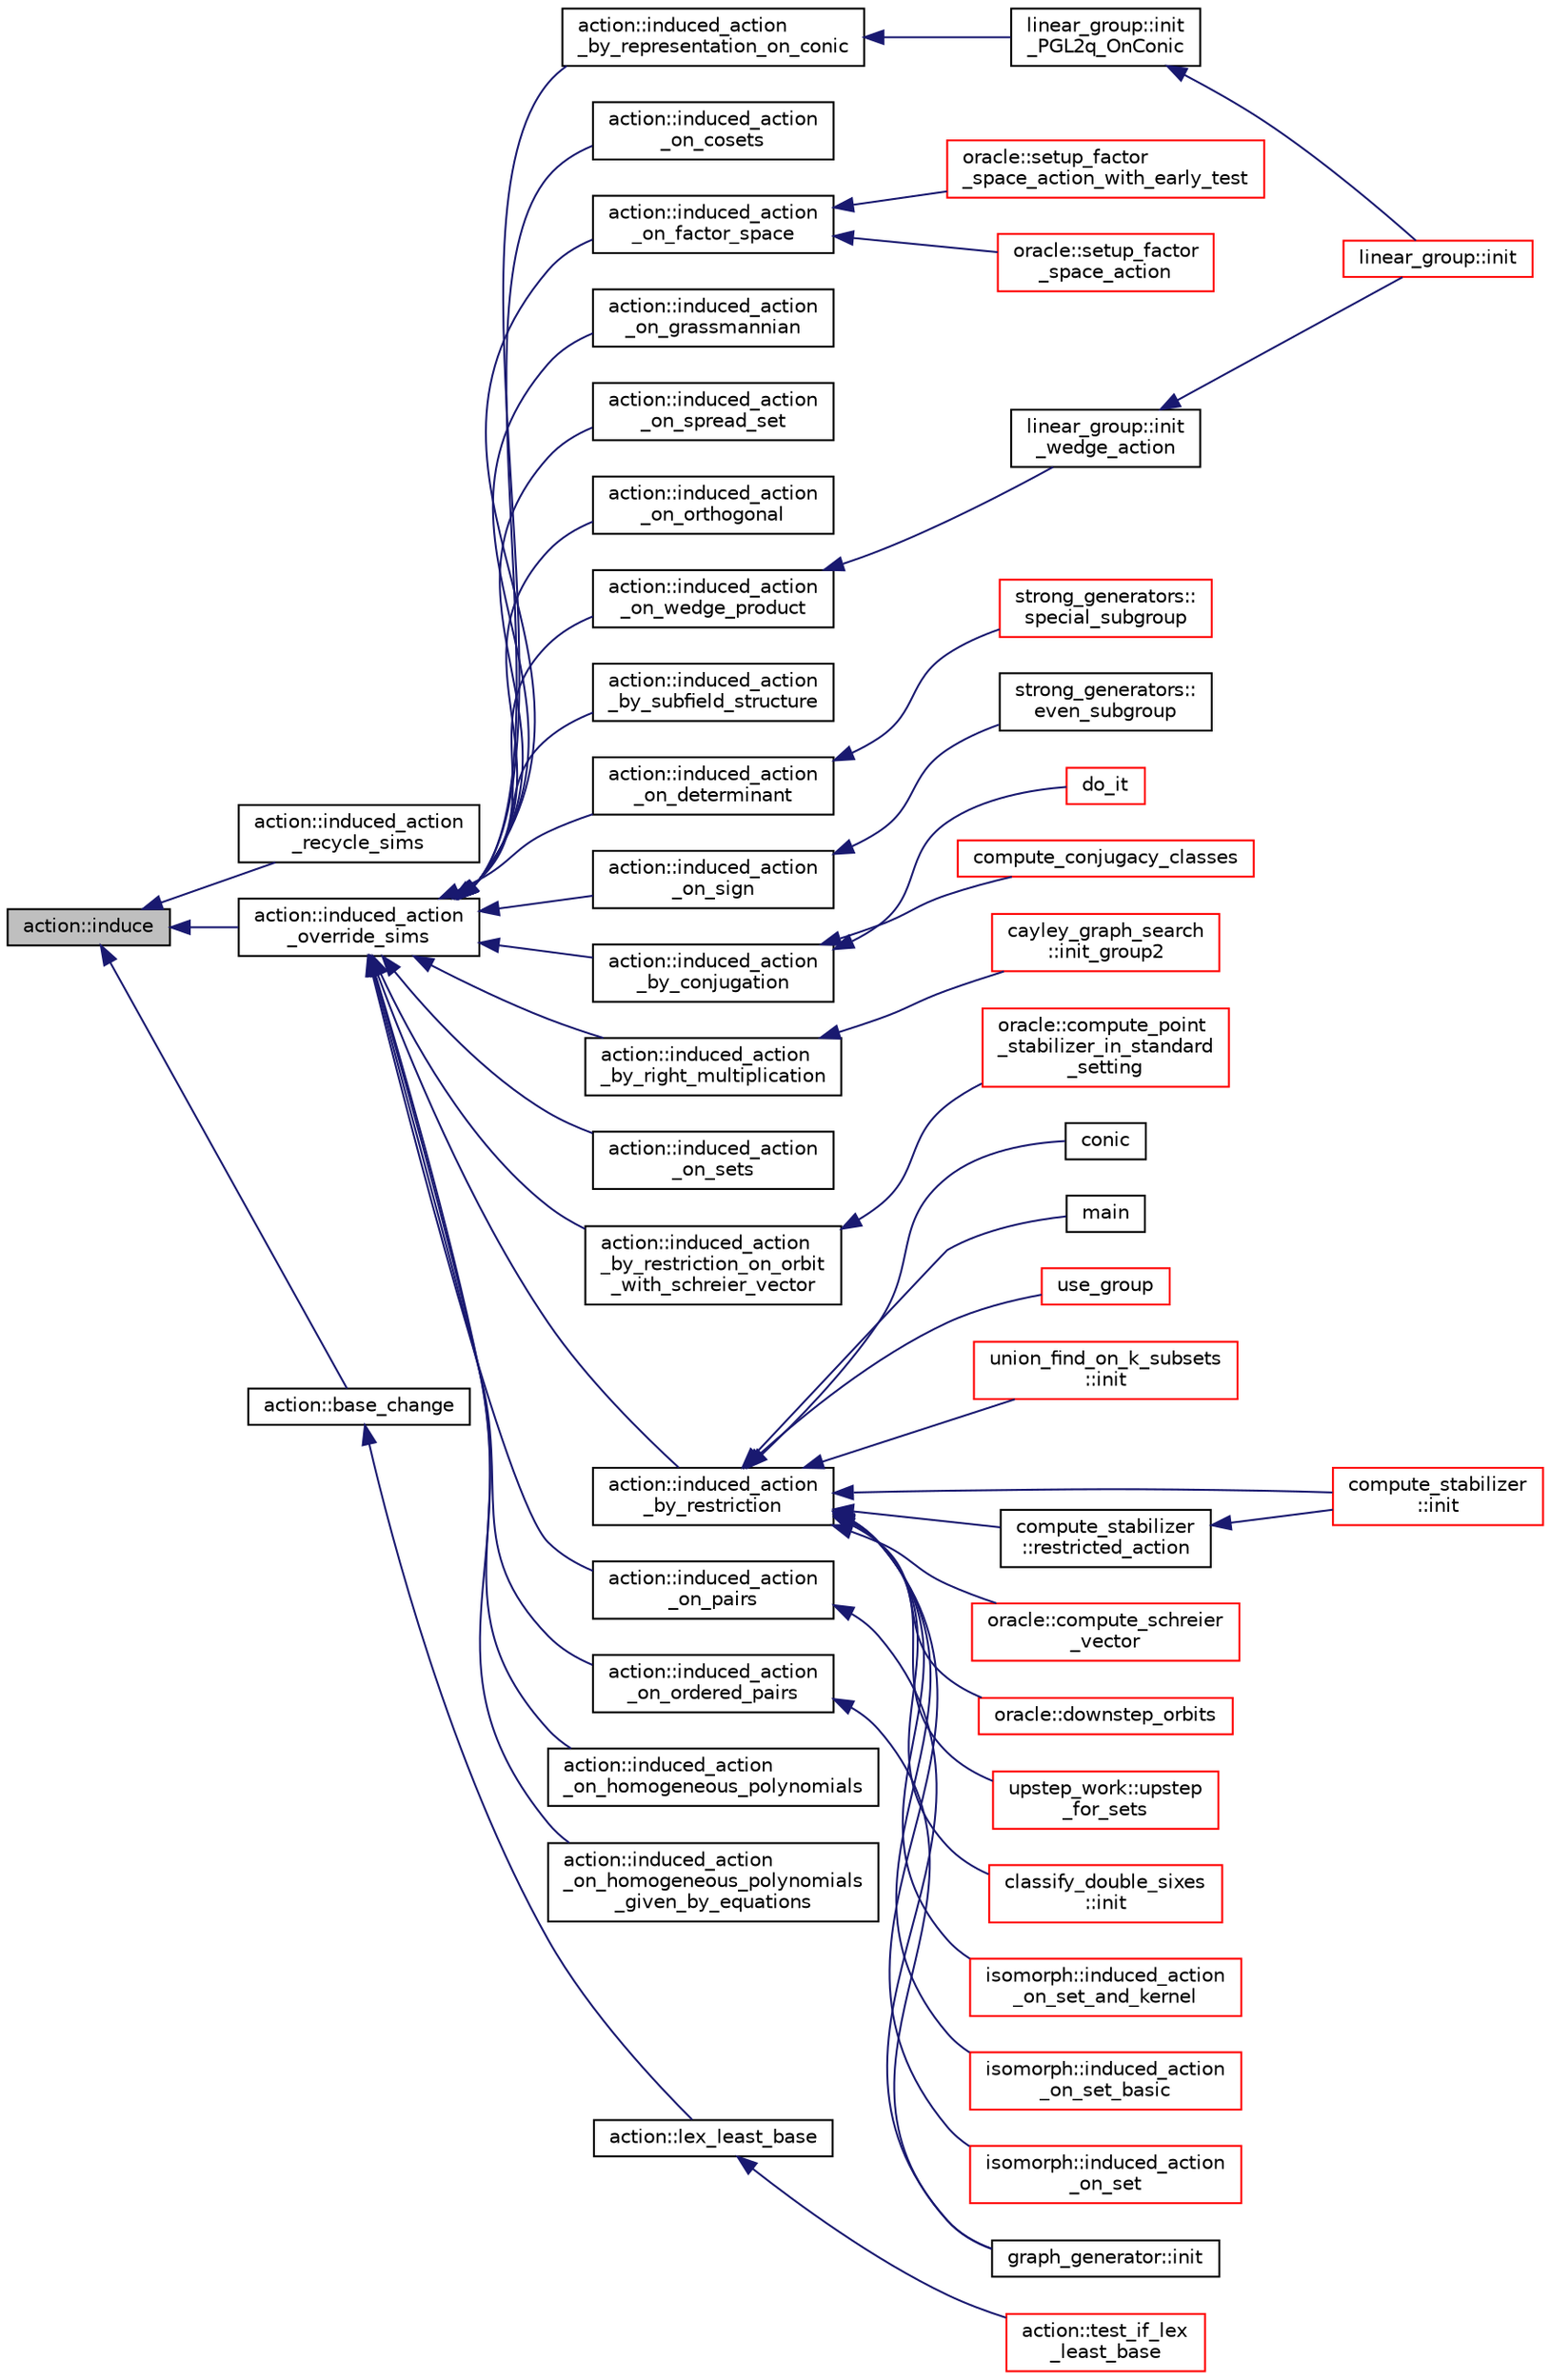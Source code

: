 digraph "action::induce"
{
  edge [fontname="Helvetica",fontsize="10",labelfontname="Helvetica",labelfontsize="10"];
  node [fontname="Helvetica",fontsize="10",shape=record];
  rankdir="LR";
  Node12257 [label="action::induce",height=0.2,width=0.4,color="black", fillcolor="grey75", style="filled", fontcolor="black"];
  Node12257 -> Node12258 [dir="back",color="midnightblue",fontsize="10",style="solid",fontname="Helvetica"];
  Node12258 [label="action::induced_action\l_recycle_sims",height=0.2,width=0.4,color="black", fillcolor="white", style="filled",URL="$d2/d86/classaction.html#a3e74edeb058083aa57a8b31cb28ab88c"];
  Node12257 -> Node12259 [dir="back",color="midnightblue",fontsize="10",style="solid",fontname="Helvetica"];
  Node12259 [label="action::induced_action\l_override_sims",height=0.2,width=0.4,color="black", fillcolor="white", style="filled",URL="$d2/d86/classaction.html#ac8cc7d4543f6ef75a04777bd82ca244b"];
  Node12259 -> Node12260 [dir="back",color="midnightblue",fontsize="10",style="solid",fontname="Helvetica"];
  Node12260 [label="action::induced_action\l_by_representation_on_conic",height=0.2,width=0.4,color="black", fillcolor="white", style="filled",URL="$d2/d86/classaction.html#a228538e3f07bc186db8eb5da8b90f617"];
  Node12260 -> Node12261 [dir="back",color="midnightblue",fontsize="10",style="solid",fontname="Helvetica"];
  Node12261 [label="linear_group::init\l_PGL2q_OnConic",height=0.2,width=0.4,color="black", fillcolor="white", style="filled",URL="$df/d5a/classlinear__group.html#a84c4d6e1849da4c6f8f096a1af2a8270"];
  Node12261 -> Node12262 [dir="back",color="midnightblue",fontsize="10",style="solid",fontname="Helvetica"];
  Node12262 [label="linear_group::init",height=0.2,width=0.4,color="red", fillcolor="white", style="filled",URL="$df/d5a/classlinear__group.html#a8119aa9b882192ab422b12614b259f28"];
  Node12259 -> Node12268 [dir="back",color="midnightblue",fontsize="10",style="solid",fontname="Helvetica"];
  Node12268 [label="action::induced_action\l_on_cosets",height=0.2,width=0.4,color="black", fillcolor="white", style="filled",URL="$d2/d86/classaction.html#acbdff5ffed42af6a01f07dffb2787237"];
  Node12259 -> Node12269 [dir="back",color="midnightblue",fontsize="10",style="solid",fontname="Helvetica"];
  Node12269 [label="action::induced_action\l_on_factor_space",height=0.2,width=0.4,color="black", fillcolor="white", style="filled",URL="$d2/d86/classaction.html#af501ff2aa74fb6049bee5c01cd8b909b"];
  Node12269 -> Node12270 [dir="back",color="midnightblue",fontsize="10",style="solid",fontname="Helvetica"];
  Node12270 [label="oracle::setup_factor\l_space_action_with_early_test",height=0.2,width=0.4,color="red", fillcolor="white", style="filled",URL="$d7/da7/classoracle.html#a7c26a85886666829e9727df91d2f01ad"];
  Node12269 -> Node12350 [dir="back",color="midnightblue",fontsize="10",style="solid",fontname="Helvetica"];
  Node12350 [label="oracle::setup_factor\l_space_action",height=0.2,width=0.4,color="red", fillcolor="white", style="filled",URL="$d7/da7/classoracle.html#a181e076f112ba1f32f5fb4e8abebdb18"];
  Node12259 -> Node12351 [dir="back",color="midnightblue",fontsize="10",style="solid",fontname="Helvetica"];
  Node12351 [label="action::induced_action\l_on_grassmannian",height=0.2,width=0.4,color="black", fillcolor="white", style="filled",URL="$d2/d86/classaction.html#a295b730ecc0b0bf30f714094fef956ea"];
  Node12259 -> Node12352 [dir="back",color="midnightblue",fontsize="10",style="solid",fontname="Helvetica"];
  Node12352 [label="action::induced_action\l_on_spread_set",height=0.2,width=0.4,color="black", fillcolor="white", style="filled",URL="$d2/d86/classaction.html#a7c5839c650592f083dc850d81ed05a5b"];
  Node12259 -> Node12353 [dir="back",color="midnightblue",fontsize="10",style="solid",fontname="Helvetica"];
  Node12353 [label="action::induced_action\l_on_orthogonal",height=0.2,width=0.4,color="black", fillcolor="white", style="filled",URL="$d2/d86/classaction.html#a4f191cee643a81d7f18a4d729084e945"];
  Node12259 -> Node12354 [dir="back",color="midnightblue",fontsize="10",style="solid",fontname="Helvetica"];
  Node12354 [label="action::induced_action\l_on_wedge_product",height=0.2,width=0.4,color="black", fillcolor="white", style="filled",URL="$d2/d86/classaction.html#af13a5da25b8e8597ab695edff222fb6a"];
  Node12354 -> Node12355 [dir="back",color="midnightblue",fontsize="10",style="solid",fontname="Helvetica"];
  Node12355 [label="linear_group::init\l_wedge_action",height=0.2,width=0.4,color="black", fillcolor="white", style="filled",URL="$df/d5a/classlinear__group.html#a16a8a2a5fdc535f2263210ca7943119e"];
  Node12355 -> Node12262 [dir="back",color="midnightblue",fontsize="10",style="solid",fontname="Helvetica"];
  Node12259 -> Node12356 [dir="back",color="midnightblue",fontsize="10",style="solid",fontname="Helvetica"];
  Node12356 [label="action::induced_action\l_by_subfield_structure",height=0.2,width=0.4,color="black", fillcolor="white", style="filled",URL="$d2/d86/classaction.html#add42951bdab176ceed6cc4af05dfa948"];
  Node12259 -> Node12357 [dir="back",color="midnightblue",fontsize="10",style="solid",fontname="Helvetica"];
  Node12357 [label="action::induced_action\l_on_determinant",height=0.2,width=0.4,color="black", fillcolor="white", style="filled",URL="$d2/d86/classaction.html#aa6b9d3c2ded2cae185ee31f2200ad0b5"];
  Node12357 -> Node12358 [dir="back",color="midnightblue",fontsize="10",style="solid",fontname="Helvetica"];
  Node12358 [label="strong_generators::\lspecial_subgroup",height=0.2,width=0.4,color="red", fillcolor="white", style="filled",URL="$dc/d09/classstrong__generators.html#a78e9e4d012bb440194e2874c40ca9e29"];
  Node12259 -> Node12360 [dir="back",color="midnightblue",fontsize="10",style="solid",fontname="Helvetica"];
  Node12360 [label="action::induced_action\l_on_sign",height=0.2,width=0.4,color="black", fillcolor="white", style="filled",URL="$d2/d86/classaction.html#ab17b07971b94eae7c5efa21b33f643f1"];
  Node12360 -> Node12361 [dir="back",color="midnightblue",fontsize="10",style="solid",fontname="Helvetica"];
  Node12361 [label="strong_generators::\leven_subgroup",height=0.2,width=0.4,color="black", fillcolor="white", style="filled",URL="$dc/d09/classstrong__generators.html#a8c1a171968f012ec245b0487a6af66e0"];
  Node12259 -> Node12362 [dir="back",color="midnightblue",fontsize="10",style="solid",fontname="Helvetica"];
  Node12362 [label="action::induced_action\l_by_conjugation",height=0.2,width=0.4,color="black", fillcolor="white", style="filled",URL="$d2/d86/classaction.html#a45fb7703c6acac791acdcde339d21cc2"];
  Node12362 -> Node12363 [dir="back",color="midnightblue",fontsize="10",style="solid",fontname="Helvetica"];
  Node12363 [label="do_it",height=0.2,width=0.4,color="red", fillcolor="white", style="filled",URL="$da/da3/burnside_8_c.html#a6a1ed4d46bdb13e56112f47f0565c25b"];
  Node12362 -> Node12365 [dir="back",color="midnightblue",fontsize="10",style="solid",fontname="Helvetica"];
  Node12365 [label="compute_conjugacy_classes",height=0.2,width=0.4,color="red", fillcolor="white", style="filled",URL="$dc/dd4/group__actions_8h.html#a3a3f311d8e19e481707b3e54dbb35066"];
  Node12259 -> Node12370 [dir="back",color="midnightblue",fontsize="10",style="solid",fontname="Helvetica"];
  Node12370 [label="action::induced_action\l_by_right_multiplication",height=0.2,width=0.4,color="black", fillcolor="white", style="filled",URL="$d2/d86/classaction.html#aafa2818d9d98046507e2754938be0c04"];
  Node12370 -> Node12371 [dir="back",color="midnightblue",fontsize="10",style="solid",fontname="Helvetica"];
  Node12371 [label="cayley_graph_search\l::init_group2",height=0.2,width=0.4,color="red", fillcolor="white", style="filled",URL="$de/dae/classcayley__graph__search.html#ac765646a4795740d7ac0a9407bf35f32"];
  Node12259 -> Node12373 [dir="back",color="midnightblue",fontsize="10",style="solid",fontname="Helvetica"];
  Node12373 [label="action::induced_action\l_on_sets",height=0.2,width=0.4,color="black", fillcolor="white", style="filled",URL="$d2/d86/classaction.html#a09639acee6b88644c103b17050cc32f1"];
  Node12259 -> Node12374 [dir="back",color="midnightblue",fontsize="10",style="solid",fontname="Helvetica"];
  Node12374 [label="action::induced_action\l_by_restriction_on_orbit\l_with_schreier_vector",height=0.2,width=0.4,color="black", fillcolor="white", style="filled",URL="$d2/d86/classaction.html#ad3ddab72625d9bebe7ac8eaef488cf4c"];
  Node12374 -> Node12375 [dir="back",color="midnightblue",fontsize="10",style="solid",fontname="Helvetica"];
  Node12375 [label="oracle::compute_point\l_stabilizer_in_standard\l_setting",height=0.2,width=0.4,color="red", fillcolor="white", style="filled",URL="$d7/da7/classoracle.html#afa7b2b71cd2ccbb807a740d6e1085982"];
  Node12259 -> Node12376 [dir="back",color="midnightblue",fontsize="10",style="solid",fontname="Helvetica"];
  Node12376 [label="action::induced_action\l_by_restriction",height=0.2,width=0.4,color="black", fillcolor="white", style="filled",URL="$d2/d86/classaction.html#a37c21f74a97c921d882a308370c06357"];
  Node12376 -> Node12281 [dir="back",color="midnightblue",fontsize="10",style="solid",fontname="Helvetica"];
  Node12281 [label="conic",height=0.2,width=0.4,color="black", fillcolor="white", style="filled",URL="$d4/de8/conic_8_c.html#a96def9474b981a9d5831a9b48d85d652"];
  Node12376 -> Node12377 [dir="back",color="midnightblue",fontsize="10",style="solid",fontname="Helvetica"];
  Node12377 [label="main",height=0.2,width=0.4,color="black", fillcolor="white", style="filled",URL="$d5/d0d/apps_2projective__space_2polar_8_c.html#a217dbf8b442f20279ea00b898af96f52"];
  Node12376 -> Node12308 [dir="back",color="midnightblue",fontsize="10",style="solid",fontname="Helvetica"];
  Node12308 [label="use_group",height=0.2,width=0.4,color="red", fillcolor="white", style="filled",URL="$d9/d9f/all__cliques_8_c.html#aba62531e97173264c39afe2c7857af31"];
  Node12376 -> Node12378 [dir="back",color="midnightblue",fontsize="10",style="solid",fontname="Helvetica"];
  Node12378 [label="union_find_on_k_subsets\l::init",height=0.2,width=0.4,color="red", fillcolor="white", style="filled",URL="$d3/d1b/classunion__find__on__k__subsets.html#aad0de310a8e8df1ff78ee2eaf3ec1e54"];
  Node12376 -> Node12380 [dir="back",color="midnightblue",fontsize="10",style="solid",fontname="Helvetica"];
  Node12380 [label="compute_stabilizer\l::init",height=0.2,width=0.4,color="red", fillcolor="white", style="filled",URL="$d8/d30/classcompute__stabilizer.html#a36a1729430f317a65559220a8206a7d7"];
  Node12376 -> Node12385 [dir="back",color="midnightblue",fontsize="10",style="solid",fontname="Helvetica"];
  Node12385 [label="compute_stabilizer\l::restricted_action",height=0.2,width=0.4,color="black", fillcolor="white", style="filled",URL="$d8/d30/classcompute__stabilizer.html#a895df470da0ac14f812c3c4b6f2280b9"];
  Node12385 -> Node12380 [dir="back",color="midnightblue",fontsize="10",style="solid",fontname="Helvetica"];
  Node12376 -> Node12386 [dir="back",color="midnightblue",fontsize="10",style="solid",fontname="Helvetica"];
  Node12386 [label="oracle::compute_schreier\l_vector",height=0.2,width=0.4,color="red", fillcolor="white", style="filled",URL="$d7/da7/classoracle.html#a1ba7d398b51ed70f89b5ea54adb7b089"];
  Node12376 -> Node12396 [dir="back",color="midnightblue",fontsize="10",style="solid",fontname="Helvetica"];
  Node12396 [label="oracle::downstep_orbits",height=0.2,width=0.4,color="red", fillcolor="white", style="filled",URL="$d7/da7/classoracle.html#a65ea623f3a7b2e3dba4e29638207bc53"];
  Node12376 -> Node12398 [dir="back",color="midnightblue",fontsize="10",style="solid",fontname="Helvetica"];
  Node12398 [label="upstep_work::upstep\l_for_sets",height=0.2,width=0.4,color="red", fillcolor="white", style="filled",URL="$d2/dd6/classupstep__work.html#acbfe3d5e23c38c3dc8f5908e0bc5bf1b"];
  Node12376 -> Node12399 [dir="back",color="midnightblue",fontsize="10",style="solid",fontname="Helvetica"];
  Node12399 [label="classify_double_sixes\l::init",height=0.2,width=0.4,color="red", fillcolor="white", style="filled",URL="$dd/d23/classclassify__double__sixes.html#a8c5c41d5124b35379d626480ff225f7b"];
  Node12376 -> Node12401 [dir="back",color="midnightblue",fontsize="10",style="solid",fontname="Helvetica"];
  Node12401 [label="isomorph::induced_action\l_on_set_and_kernel",height=0.2,width=0.4,color="red", fillcolor="white", style="filled",URL="$d3/d5f/classisomorph.html#a77563cca300ed45768afe24ce54d453a"];
  Node12376 -> Node12403 [dir="back",color="midnightblue",fontsize="10",style="solid",fontname="Helvetica"];
  Node12403 [label="isomorph::induced_action\l_on_set_basic",height=0.2,width=0.4,color="red", fillcolor="white", style="filled",URL="$d3/d5f/classisomorph.html#a4cf1c7b7d6691e4b864d1b900a5383b8"];
  Node12376 -> Node12406 [dir="back",color="midnightblue",fontsize="10",style="solid",fontname="Helvetica"];
  Node12406 [label="isomorph::induced_action\l_on_set",height=0.2,width=0.4,color="red", fillcolor="white", style="filled",URL="$d3/d5f/classisomorph.html#a66a62f79a0f877b889ec5bd0c79392f1"];
  Node12259 -> Node12416 [dir="back",color="midnightblue",fontsize="10",style="solid",fontname="Helvetica"];
  Node12416 [label="action::induced_action\l_on_pairs",height=0.2,width=0.4,color="black", fillcolor="white", style="filled",URL="$d2/d86/classaction.html#a4b01c7b3cc749218e9dbd84b9fed90b3"];
  Node12416 -> Node12417 [dir="back",color="midnightblue",fontsize="10",style="solid",fontname="Helvetica"];
  Node12417 [label="graph_generator::init",height=0.2,width=0.4,color="black", fillcolor="white", style="filled",URL="$d9/d91/classgraph__generator.html#acd2ec07214d869173eb1c9ffb3ec0312"];
  Node12259 -> Node12418 [dir="back",color="midnightblue",fontsize="10",style="solid",fontname="Helvetica"];
  Node12418 [label="action::induced_action\l_on_ordered_pairs",height=0.2,width=0.4,color="black", fillcolor="white", style="filled",URL="$d2/d86/classaction.html#ad290e0cc115881e0b9ddab7f7071975e"];
  Node12418 -> Node12417 [dir="back",color="midnightblue",fontsize="10",style="solid",fontname="Helvetica"];
  Node12259 -> Node12419 [dir="back",color="midnightblue",fontsize="10",style="solid",fontname="Helvetica"];
  Node12419 [label="action::induced_action\l_on_homogeneous_polynomials",height=0.2,width=0.4,color="black", fillcolor="white", style="filled",URL="$d2/d86/classaction.html#acafe8fb1e63926ce35338a292b621f8a"];
  Node12259 -> Node12420 [dir="back",color="midnightblue",fontsize="10",style="solid",fontname="Helvetica"];
  Node12420 [label="action::induced_action\l_on_homogeneous_polynomials\l_given_by_equations",height=0.2,width=0.4,color="black", fillcolor="white", style="filled",URL="$d2/d86/classaction.html#a8f8df8dabfaa711297c20d44a2c1946a"];
  Node12257 -> Node12421 [dir="back",color="midnightblue",fontsize="10",style="solid",fontname="Helvetica"];
  Node12421 [label="action::base_change",height=0.2,width=0.4,color="black", fillcolor="white", style="filled",URL="$d2/d86/classaction.html#a1cab1a81da804692affaf9b7060c90f6"];
  Node12421 -> Node12422 [dir="back",color="midnightblue",fontsize="10",style="solid",fontname="Helvetica"];
  Node12422 [label="action::lex_least_base",height=0.2,width=0.4,color="black", fillcolor="white", style="filled",URL="$d2/d86/classaction.html#a9a2ef76acebb468140a74f3a6af8eb88"];
  Node12422 -> Node12423 [dir="back",color="midnightblue",fontsize="10",style="solid",fontname="Helvetica"];
  Node12423 [label="action::test_if_lex\l_least_base",height=0.2,width=0.4,color="red", fillcolor="white", style="filled",URL="$d2/d86/classaction.html#afb63a2be19013fcf35337553d7c08eda"];
}
